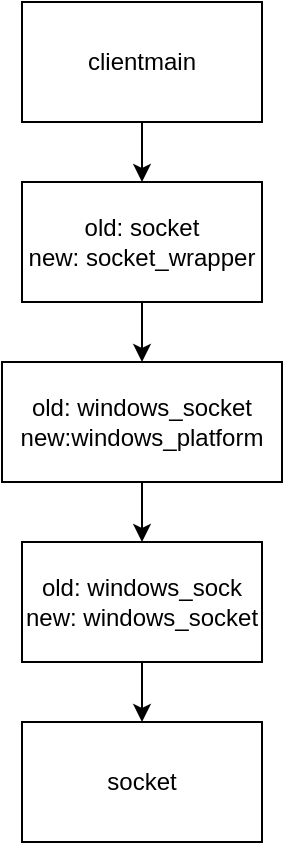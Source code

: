 <mxfile version="16.1.2" type="device"><diagram id="J3UECziaqcWZgJUt_NWS" name="Page-1"><mxGraphModel dx="1422" dy="865" grid="1" gridSize="10" guides="1" tooltips="1" connect="1" arrows="1" fold="1" page="1" pageScale="1" pageWidth="827" pageHeight="1169" math="0" shadow="0"><root><mxCell id="0"/><mxCell id="1" parent="0"/><mxCell id="rvehY2ajddTHlytsVVit-13" style="edgeStyle=orthogonalEdgeStyle;rounded=0;orthogonalLoop=1;jettySize=auto;html=1;entryX=0.5;entryY=0;entryDx=0;entryDy=0;" edge="1" parent="1" source="rvehY2ajddTHlytsVVit-1" target="rvehY2ajddTHlytsVVit-10"><mxGeometry relative="1" as="geometry"/></mxCell><mxCell id="rvehY2ajddTHlytsVVit-1" value="clientmain" style="rounded=0;whiteSpace=wrap;html=1;" vertex="1" parent="1"><mxGeometry x="410" y="130" width="120" height="60" as="geometry"/></mxCell><mxCell id="rvehY2ajddTHlytsVVit-7" value="" style="edgeStyle=orthogonalEdgeStyle;rounded=0;orthogonalLoop=1;jettySize=auto;html=1;" edge="1" parent="1" source="rvehY2ajddTHlytsVVit-2" target="rvehY2ajddTHlytsVVit-6"><mxGeometry relative="1" as="geometry"/></mxCell><mxCell id="rvehY2ajddTHlytsVVit-2" value="old: windows_socket&lt;br&gt;new:windows_platform" style="whiteSpace=wrap;html=1;rounded=0;" vertex="1" parent="1"><mxGeometry x="400" y="310" width="140" height="60" as="geometry"/></mxCell><mxCell id="rvehY2ajddTHlytsVVit-16" value="" style="edgeStyle=orthogonalEdgeStyle;rounded=0;orthogonalLoop=1;jettySize=auto;html=1;" edge="1" parent="1" source="rvehY2ajddTHlytsVVit-6" target="rvehY2ajddTHlytsVVit-8"><mxGeometry relative="1" as="geometry"/></mxCell><mxCell id="rvehY2ajddTHlytsVVit-6" value="old: windows_sock&lt;br&gt;new: windows_socket" style="whiteSpace=wrap;html=1;rounded=0;" vertex="1" parent="1"><mxGeometry x="410" y="400" width="120" height="60" as="geometry"/></mxCell><mxCell id="rvehY2ajddTHlytsVVit-8" value="socket" style="whiteSpace=wrap;html=1;rounded=0;" vertex="1" parent="1"><mxGeometry x="410" y="490" width="120" height="60" as="geometry"/></mxCell><mxCell id="rvehY2ajddTHlytsVVit-15" value="" style="edgeStyle=orthogonalEdgeStyle;rounded=0;orthogonalLoop=1;jettySize=auto;html=1;" edge="1" parent="1" source="rvehY2ajddTHlytsVVit-10" target="rvehY2ajddTHlytsVVit-2"><mxGeometry relative="1" as="geometry"/></mxCell><mxCell id="rvehY2ajddTHlytsVVit-10" value="old: socket&lt;br&gt;new: socket_wrapper" style="whiteSpace=wrap;html=1;rounded=0;" vertex="1" parent="1"><mxGeometry x="410" y="220" width="120" height="60" as="geometry"/></mxCell></root></mxGraphModel></diagram></mxfile>